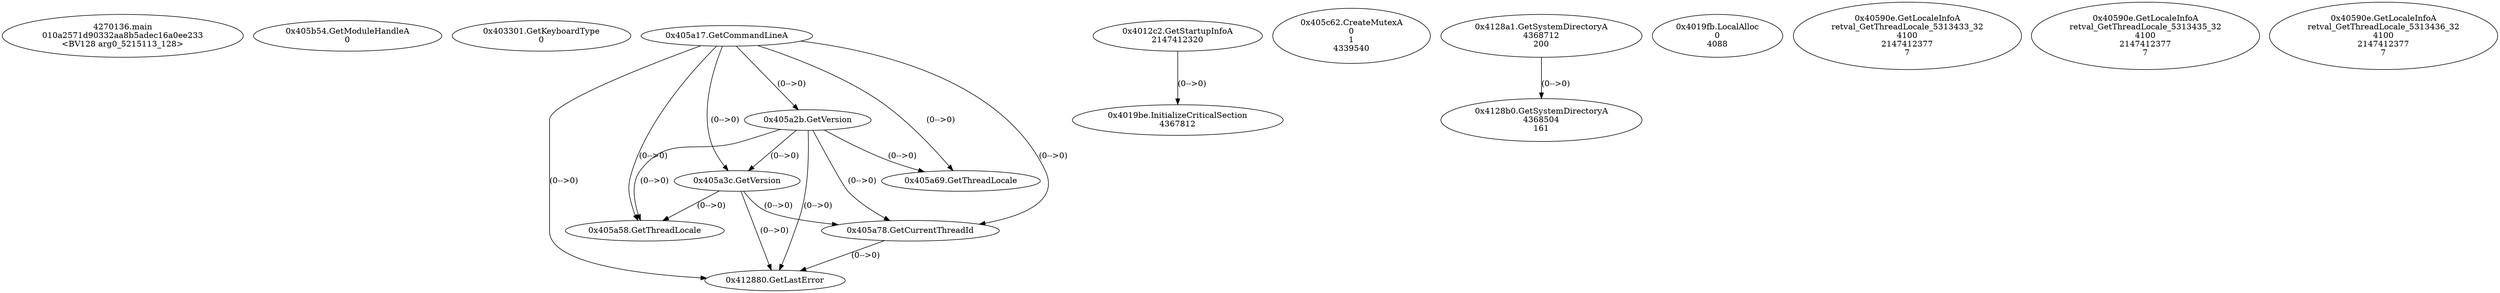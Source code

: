 // Global SCDG with merge call
digraph {
	0 [label="4270136.main
010a2571d90332aa8b5adec16a0ee233
<BV128 arg0_5215113_128>"]
	1 [label="0x405b54.GetModuleHandleA
0"]
	2 [label="0x403301.GetKeyboardType
0"]
	3 [label="0x405a17.GetCommandLineA
"]
	4 [label="0x4012c2.GetStartupInfoA
2147412320"]
	5 [label="0x405a2b.GetVersion
"]
	3 -> 5 [label="(0-->0)"]
	6 [label="0x405a3c.GetVersion
"]
	3 -> 6 [label="(0-->0)"]
	5 -> 6 [label="(0-->0)"]
	7 [label="0x405a78.GetCurrentThreadId
"]
	3 -> 7 [label="(0-->0)"]
	5 -> 7 [label="(0-->0)"]
	6 -> 7 [label="(0-->0)"]
	8 [label="0x405c62.CreateMutexA
0
1
4339540"]
	9 [label="0x412880.GetLastError
"]
	3 -> 9 [label="(0-->0)"]
	5 -> 9 [label="(0-->0)"]
	6 -> 9 [label="(0-->0)"]
	7 -> 9 [label="(0-->0)"]
	10 [label="0x4128a1.GetSystemDirectoryA
4368712
200"]
	11 [label="0x4128b0.GetSystemDirectoryA
4368504
161"]
	10 -> 11 [label="(0-->0)"]
	12 [label="0x4019be.InitializeCriticalSection
4367812"]
	4 -> 12 [label="(0-->0)"]
	13 [label="0x4019fb.LocalAlloc
0
4088"]
	14 [label="0x405a69.GetThreadLocale
"]
	3 -> 14 [label="(0-->0)"]
	5 -> 14 [label="(0-->0)"]
	15 [label="0x40590e.GetLocaleInfoA
retval_GetThreadLocale_5313433_32
4100
2147412377
7"]
	16 [label="0x405a58.GetThreadLocale
"]
	3 -> 16 [label="(0-->0)"]
	5 -> 16 [label="(0-->0)"]
	6 -> 16 [label="(0-->0)"]
	17 [label="0x40590e.GetLocaleInfoA
retval_GetThreadLocale_5313435_32
4100
2147412377
7"]
	18 [label="0x40590e.GetLocaleInfoA
retval_GetThreadLocale_5313436_32
4100
2147412377
7"]
}
